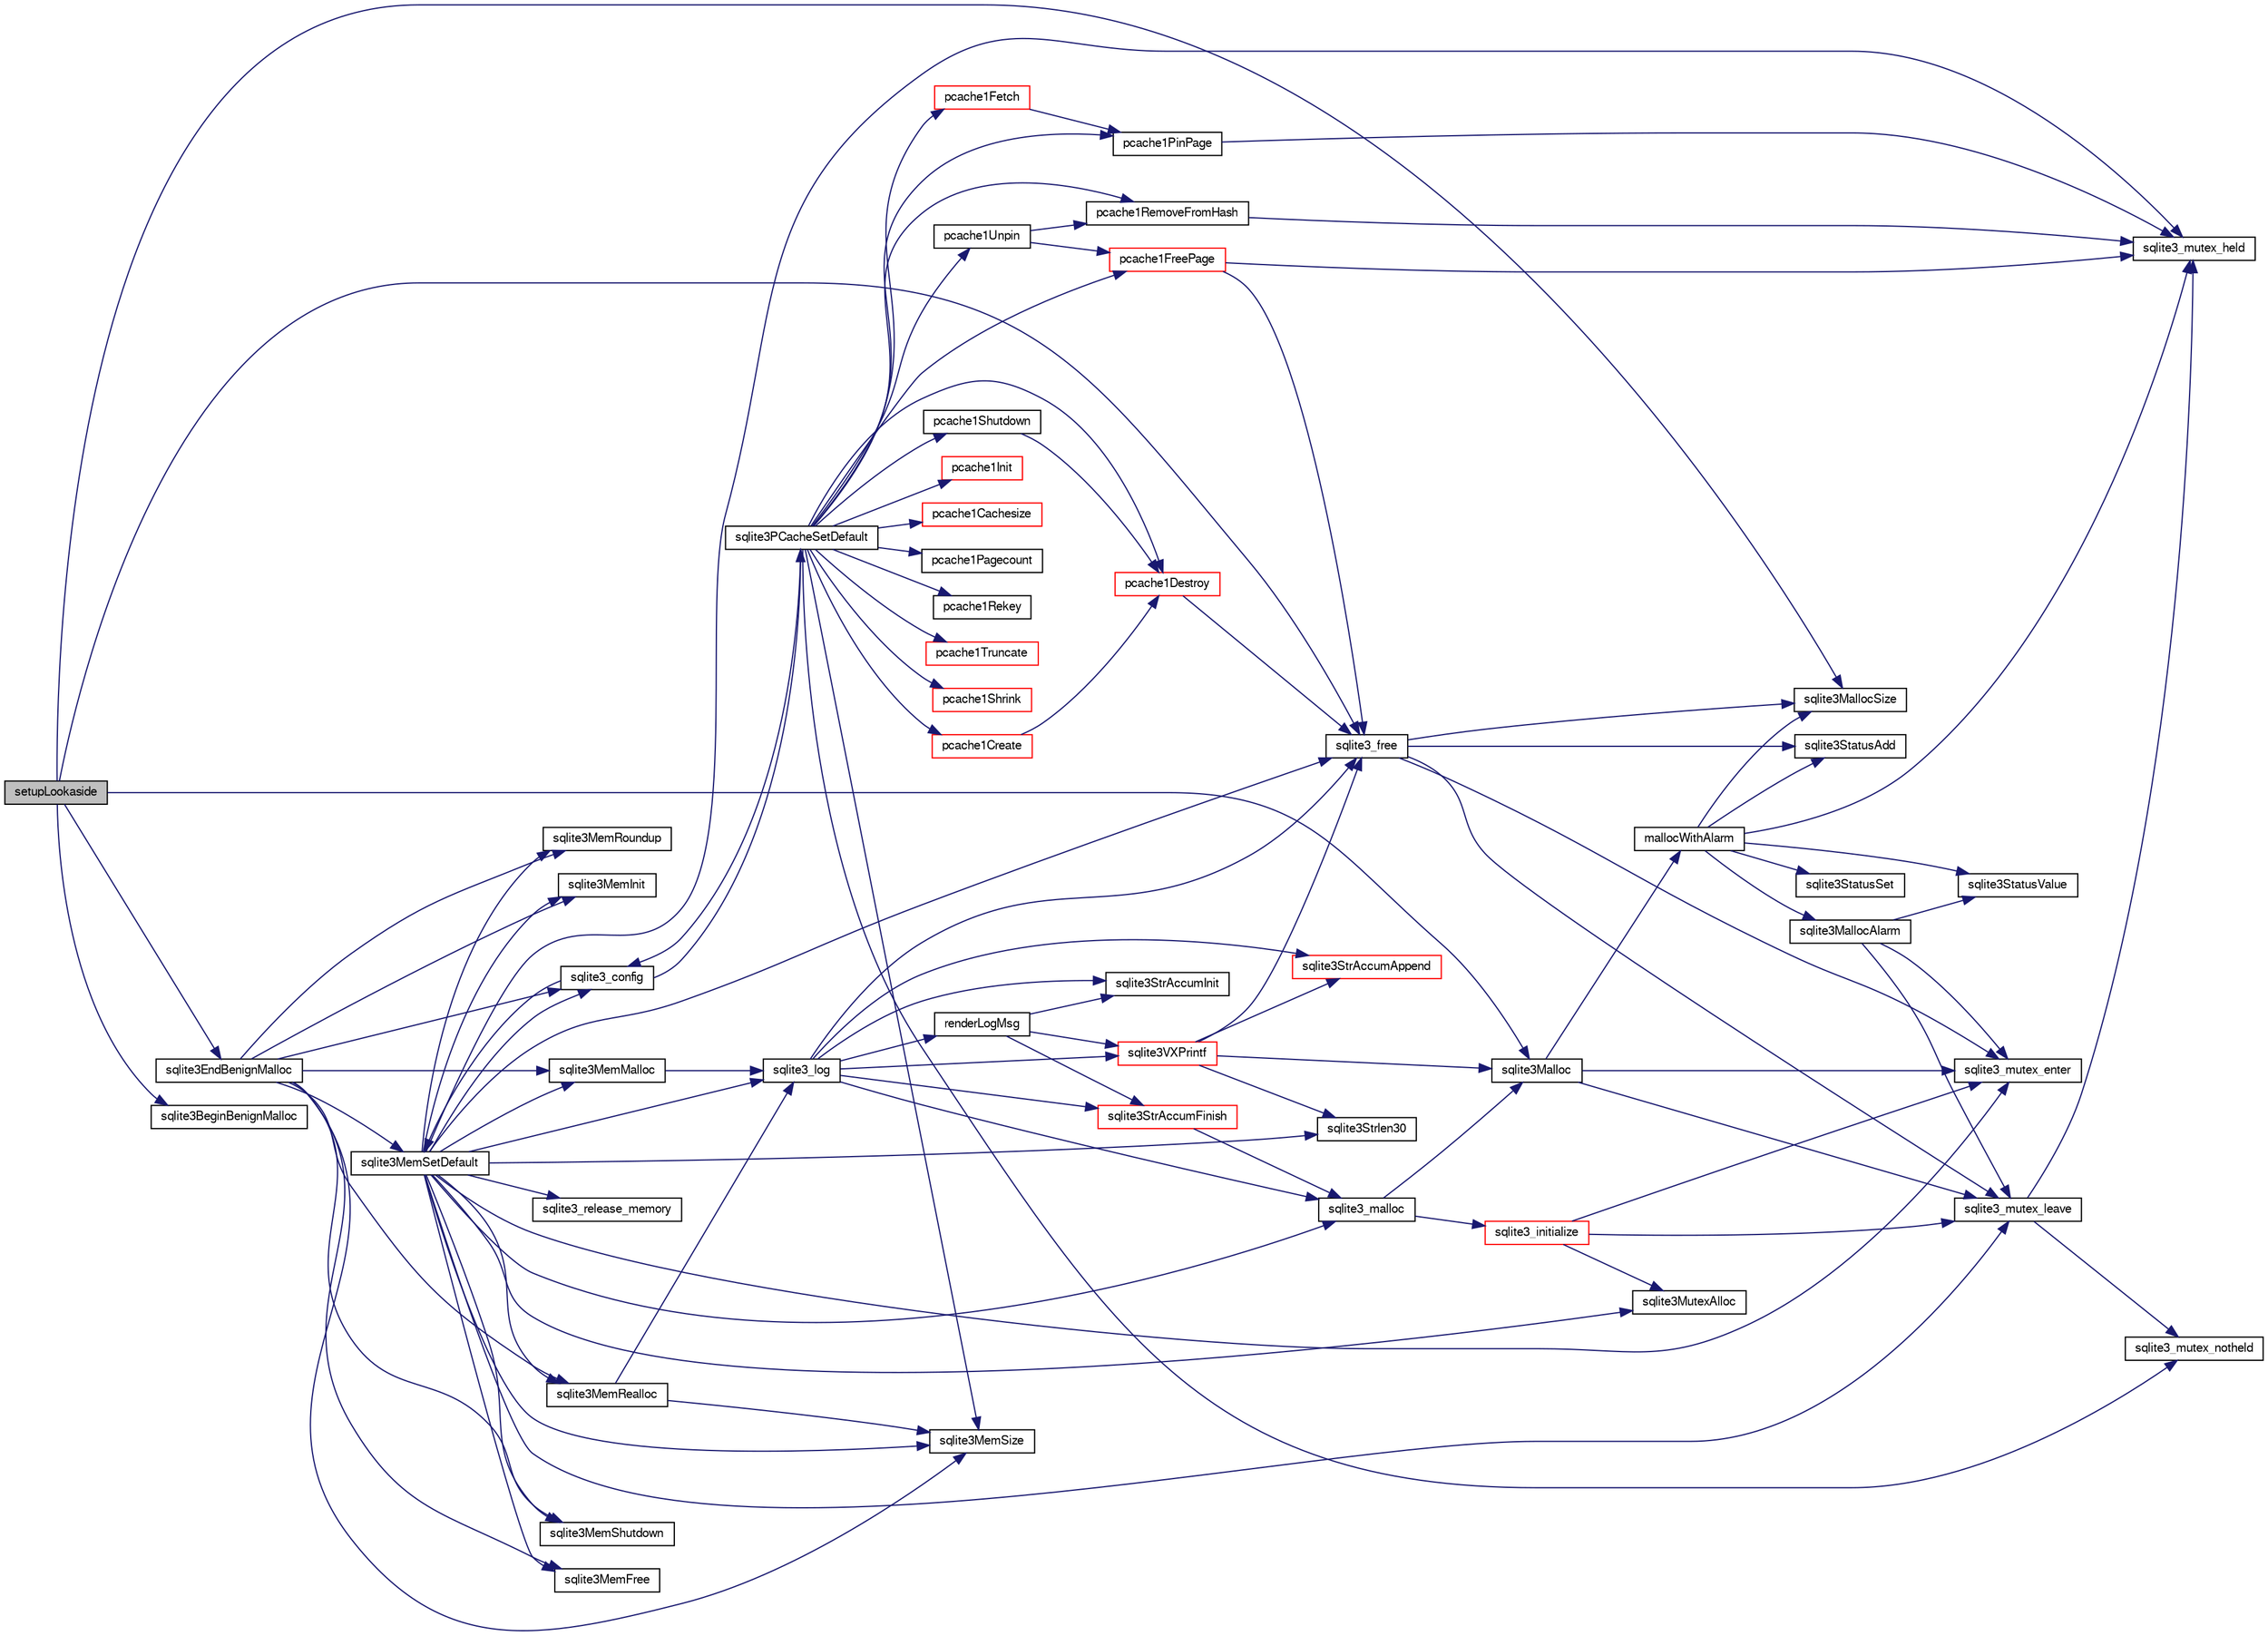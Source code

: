 digraph "setupLookaside"
{
  edge [fontname="FreeSans",fontsize="10",labelfontname="FreeSans",labelfontsize="10"];
  node [fontname="FreeSans",fontsize="10",shape=record];
  rankdir="LR";
  Node294592 [label="setupLookaside",height=0.2,width=0.4,color="black", fillcolor="grey75", style="filled", fontcolor="black"];
  Node294592 -> Node294593 [color="midnightblue",fontsize="10",style="solid",fontname="FreeSans"];
  Node294593 [label="sqlite3_free",height=0.2,width=0.4,color="black", fillcolor="white", style="filled",URL="$sqlite3_8c.html#a6552349e36a8a691af5487999ab09519"];
  Node294593 -> Node294594 [color="midnightblue",fontsize="10",style="solid",fontname="FreeSans"];
  Node294594 [label="sqlite3_mutex_enter",height=0.2,width=0.4,color="black", fillcolor="white", style="filled",URL="$sqlite3_8c.html#a1c12cde690bd89f104de5cbad12a6bf5"];
  Node294593 -> Node294595 [color="midnightblue",fontsize="10",style="solid",fontname="FreeSans"];
  Node294595 [label="sqlite3StatusAdd",height=0.2,width=0.4,color="black", fillcolor="white", style="filled",URL="$sqlite3_8c.html#afa029f93586aeab4cc85360905dae9cd"];
  Node294593 -> Node294596 [color="midnightblue",fontsize="10",style="solid",fontname="FreeSans"];
  Node294596 [label="sqlite3MallocSize",height=0.2,width=0.4,color="black", fillcolor="white", style="filled",URL="$sqlite3_8c.html#acf5d2a5f35270bafb050bd2def576955"];
  Node294593 -> Node294597 [color="midnightblue",fontsize="10",style="solid",fontname="FreeSans"];
  Node294597 [label="sqlite3_mutex_leave",height=0.2,width=0.4,color="black", fillcolor="white", style="filled",URL="$sqlite3_8c.html#a5838d235601dbd3c1fa993555c6bcc93"];
  Node294597 -> Node294598 [color="midnightblue",fontsize="10",style="solid",fontname="FreeSans"];
  Node294598 [label="sqlite3_mutex_held",height=0.2,width=0.4,color="black", fillcolor="white", style="filled",URL="$sqlite3_8c.html#acf77da68932b6bc163c5e68547ecc3e7"];
  Node294597 -> Node294599 [color="midnightblue",fontsize="10",style="solid",fontname="FreeSans"];
  Node294599 [label="sqlite3_mutex_notheld",height=0.2,width=0.4,color="black", fillcolor="white", style="filled",URL="$sqlite3_8c.html#a83967c837c1c000d3b5adcfaa688f5dc"];
  Node294592 -> Node294600 [color="midnightblue",fontsize="10",style="solid",fontname="FreeSans"];
  Node294600 [label="sqlite3BeginBenignMalloc",height=0.2,width=0.4,color="black", fillcolor="white", style="filled",URL="$sqlite3_8c.html#a3344c0e2b1b6df701a1cb326602fac14"];
  Node294592 -> Node294601 [color="midnightblue",fontsize="10",style="solid",fontname="FreeSans"];
  Node294601 [label="sqlite3Malloc",height=0.2,width=0.4,color="black", fillcolor="white", style="filled",URL="$sqlite3_8c.html#a361a2eaa846b1885f123abe46f5d8b2b"];
  Node294601 -> Node294594 [color="midnightblue",fontsize="10",style="solid",fontname="FreeSans"];
  Node294601 -> Node294602 [color="midnightblue",fontsize="10",style="solid",fontname="FreeSans"];
  Node294602 [label="mallocWithAlarm",height=0.2,width=0.4,color="black", fillcolor="white", style="filled",URL="$sqlite3_8c.html#ab070d5cf8e48ec8a6a43cf025d48598b"];
  Node294602 -> Node294598 [color="midnightblue",fontsize="10",style="solid",fontname="FreeSans"];
  Node294602 -> Node294603 [color="midnightblue",fontsize="10",style="solid",fontname="FreeSans"];
  Node294603 [label="sqlite3StatusSet",height=0.2,width=0.4,color="black", fillcolor="white", style="filled",URL="$sqlite3_8c.html#afec7586c01fcb5ea17dc9d7725a589d9"];
  Node294602 -> Node294604 [color="midnightblue",fontsize="10",style="solid",fontname="FreeSans"];
  Node294604 [label="sqlite3StatusValue",height=0.2,width=0.4,color="black", fillcolor="white", style="filled",URL="$sqlite3_8c.html#a30b8ac296c6e200c1fa57708d52c6ef6"];
  Node294602 -> Node294605 [color="midnightblue",fontsize="10",style="solid",fontname="FreeSans"];
  Node294605 [label="sqlite3MallocAlarm",height=0.2,width=0.4,color="black", fillcolor="white", style="filled",URL="$sqlite3_8c.html#ada66988e8471d1198f3219c062377508"];
  Node294605 -> Node294604 [color="midnightblue",fontsize="10",style="solid",fontname="FreeSans"];
  Node294605 -> Node294597 [color="midnightblue",fontsize="10",style="solid",fontname="FreeSans"];
  Node294605 -> Node294594 [color="midnightblue",fontsize="10",style="solid",fontname="FreeSans"];
  Node294602 -> Node294596 [color="midnightblue",fontsize="10",style="solid",fontname="FreeSans"];
  Node294602 -> Node294595 [color="midnightblue",fontsize="10",style="solid",fontname="FreeSans"];
  Node294601 -> Node294597 [color="midnightblue",fontsize="10",style="solid",fontname="FreeSans"];
  Node294592 -> Node294606 [color="midnightblue",fontsize="10",style="solid",fontname="FreeSans"];
  Node294606 [label="sqlite3EndBenignMalloc",height=0.2,width=0.4,color="black", fillcolor="white", style="filled",URL="$sqlite3_8c.html#a4582127cc64d483dc66c7acf9d8d8fbb"];
  Node294606 -> Node294607 [color="midnightblue",fontsize="10",style="solid",fontname="FreeSans"];
  Node294607 [label="sqlite3MemMalloc",height=0.2,width=0.4,color="black", fillcolor="white", style="filled",URL="$sqlite3_8c.html#a53157f1a669f949332f44ca9f15c0a43"];
  Node294607 -> Node294608 [color="midnightblue",fontsize="10",style="solid",fontname="FreeSans"];
  Node294608 [label="sqlite3_log",height=0.2,width=0.4,color="black", fillcolor="white", style="filled",URL="$sqlite3_8c.html#a298c9699bf9c143662c6b1fec4b2dc3b"];
  Node294608 -> Node294609 [color="midnightblue",fontsize="10",style="solid",fontname="FreeSans"];
  Node294609 [label="renderLogMsg",height=0.2,width=0.4,color="black", fillcolor="white", style="filled",URL="$sqlite3_8c.html#a7a02b43ce0a27bb52085c7f446d115af"];
  Node294609 -> Node294610 [color="midnightblue",fontsize="10",style="solid",fontname="FreeSans"];
  Node294610 [label="sqlite3StrAccumInit",height=0.2,width=0.4,color="black", fillcolor="white", style="filled",URL="$sqlite3_8c.html#aabf95e113b9d54d519cd15a56215f560"];
  Node294609 -> Node294611 [color="midnightblue",fontsize="10",style="solid",fontname="FreeSans"];
  Node294611 [label="sqlite3VXPrintf",height=0.2,width=0.4,color="red", fillcolor="white", style="filled",URL="$sqlite3_8c.html#a63c25806c9bd4a2b76f9a0eb232c6bde"];
  Node294611 -> Node294612 [color="midnightblue",fontsize="10",style="solid",fontname="FreeSans"];
  Node294612 [label="sqlite3StrAccumAppend",height=0.2,width=0.4,color="red", fillcolor="white", style="filled",URL="$sqlite3_8c.html#a56664fa33def33c5a5245b623441d5e0"];
  Node294611 -> Node294601 [color="midnightblue",fontsize="10",style="solid",fontname="FreeSans"];
  Node294611 -> Node294678 [color="midnightblue",fontsize="10",style="solid",fontname="FreeSans"];
  Node294678 [label="sqlite3Strlen30",height=0.2,width=0.4,color="black", fillcolor="white", style="filled",URL="$sqlite3_8c.html#a3dcd80ba41f1a308193dee74857b62a7"];
  Node294611 -> Node294593 [color="midnightblue",fontsize="10",style="solid",fontname="FreeSans"];
  Node294609 -> Node294705 [color="midnightblue",fontsize="10",style="solid",fontname="FreeSans"];
  Node294705 [label="sqlite3StrAccumFinish",height=0.2,width=0.4,color="red", fillcolor="white", style="filled",URL="$sqlite3_8c.html#adb7f26b10ac1b847db6f000ef4c2e2ba"];
  Node294705 -> Node294680 [color="midnightblue",fontsize="10",style="solid",fontname="FreeSans"];
  Node294680 [label="sqlite3_malloc",height=0.2,width=0.4,color="black", fillcolor="white", style="filled",URL="$sqlite3_8c.html#ac79dba55fc32b6a840cf5a9769bce7cd"];
  Node294680 -> Node294624 [color="midnightblue",fontsize="10",style="solid",fontname="FreeSans"];
  Node294624 [label="sqlite3_initialize",height=0.2,width=0.4,color="red", fillcolor="white", style="filled",URL="$sqlite3_8c.html#ab0c0ee2d5d4cf8b28e9572296a8861df"];
  Node294624 -> Node294643 [color="midnightblue",fontsize="10",style="solid",fontname="FreeSans"];
  Node294643 [label="sqlite3MutexAlloc",height=0.2,width=0.4,color="black", fillcolor="white", style="filled",URL="$sqlite3_8c.html#a0e3f432ee581f6876b590e7ad7e84e19"];
  Node294624 -> Node294594 [color="midnightblue",fontsize="10",style="solid",fontname="FreeSans"];
  Node294624 -> Node294597 [color="midnightblue",fontsize="10",style="solid",fontname="FreeSans"];
  Node294680 -> Node294601 [color="midnightblue",fontsize="10",style="solid",fontname="FreeSans"];
  Node294608 -> Node294610 [color="midnightblue",fontsize="10",style="solid",fontname="FreeSans"];
  Node294608 -> Node294611 [color="midnightblue",fontsize="10",style="solid",fontname="FreeSans"];
  Node294608 -> Node294705 [color="midnightblue",fontsize="10",style="solid",fontname="FreeSans"];
  Node294608 -> Node294680 [color="midnightblue",fontsize="10",style="solid",fontname="FreeSans"];
  Node294608 -> Node294593 [color="midnightblue",fontsize="10",style="solid",fontname="FreeSans"];
  Node294608 -> Node294612 [color="midnightblue",fontsize="10",style="solid",fontname="FreeSans"];
  Node294606 -> Node294646 [color="midnightblue",fontsize="10",style="solid",fontname="FreeSans"];
  Node294646 [label="sqlite3MemFree",height=0.2,width=0.4,color="black", fillcolor="white", style="filled",URL="$sqlite3_8c.html#a4198492989c7a427e3d704c06058850a"];
  Node294606 -> Node294647 [color="midnightblue",fontsize="10",style="solid",fontname="FreeSans"];
  Node294647 [label="sqlite3MemRealloc",height=0.2,width=0.4,color="black", fillcolor="white", style="filled",URL="$sqlite3_8c.html#addd043cc5742c3b0cf536763cd4e6948"];
  Node294647 -> Node294608 [color="midnightblue",fontsize="10",style="solid",fontname="FreeSans"];
  Node294647 -> Node294648 [color="midnightblue",fontsize="10",style="solid",fontname="FreeSans"];
  Node294648 [label="sqlite3MemSize",height=0.2,width=0.4,color="black", fillcolor="white", style="filled",URL="$sqlite3_8c.html#a564962938d56643e999de431c190f937"];
  Node294606 -> Node294648 [color="midnightblue",fontsize="10",style="solid",fontname="FreeSans"];
  Node294606 -> Node294649 [color="midnightblue",fontsize="10",style="solid",fontname="FreeSans"];
  Node294649 [label="sqlite3MemRoundup",height=0.2,width=0.4,color="black", fillcolor="white", style="filled",URL="$sqlite3_8c.html#ac9d66a2d2d224dfafcf6a49d48436ddc"];
  Node294606 -> Node294650 [color="midnightblue",fontsize="10",style="solid",fontname="FreeSans"];
  Node294650 [label="sqlite3MemInit",height=0.2,width=0.4,color="black", fillcolor="white", style="filled",URL="$sqlite3_8c.html#a1ec61c1becf036ba7fcb571ae51300af"];
  Node294606 -> Node294651 [color="midnightblue",fontsize="10",style="solid",fontname="FreeSans"];
  Node294651 [label="sqlite3MemShutdown",height=0.2,width=0.4,color="black", fillcolor="white", style="filled",URL="$sqlite3_8c.html#a934531b3f7c4743196f453ce6db028dc"];
  Node294606 -> Node294645 [color="midnightblue",fontsize="10",style="solid",fontname="FreeSans"];
  Node294645 [label="sqlite3MemSetDefault",height=0.2,width=0.4,color="black", fillcolor="white", style="filled",URL="$sqlite3_8c.html#a162fbfd727e92c5f8f72625b5ff62549"];
  Node294645 -> Node294607 [color="midnightblue",fontsize="10",style="solid",fontname="FreeSans"];
  Node294645 -> Node294646 [color="midnightblue",fontsize="10",style="solid",fontname="FreeSans"];
  Node294645 -> Node294647 [color="midnightblue",fontsize="10",style="solid",fontname="FreeSans"];
  Node294645 -> Node294648 [color="midnightblue",fontsize="10",style="solid",fontname="FreeSans"];
  Node294645 -> Node294649 [color="midnightblue",fontsize="10",style="solid",fontname="FreeSans"];
  Node294645 -> Node294650 [color="midnightblue",fontsize="10",style="solid",fontname="FreeSans"];
  Node294645 -> Node294651 [color="midnightblue",fontsize="10",style="solid",fontname="FreeSans"];
  Node294645 -> Node294652 [color="midnightblue",fontsize="10",style="solid",fontname="FreeSans"];
  Node294652 [label="sqlite3_config",height=0.2,width=0.4,color="black", fillcolor="white", style="filled",URL="$sqlite3_8c.html#a74ad420b6f26bc06a04ff6ecec8a8c91"];
  Node294652 -> Node294645 [color="midnightblue",fontsize="10",style="solid",fontname="FreeSans"];
  Node294652 -> Node294653 [color="midnightblue",fontsize="10",style="solid",fontname="FreeSans"];
  Node294653 [label="sqlite3PCacheSetDefault",height=0.2,width=0.4,color="black", fillcolor="white", style="filled",URL="$sqlite3_8c.html#a91974afe7709a742451438556ee0c70c"];
  Node294653 -> Node294654 [color="midnightblue",fontsize="10",style="solid",fontname="FreeSans"];
  Node294654 [label="pcache1Init",height=0.2,width=0.4,color="red", fillcolor="white", style="filled",URL="$sqlite3_8c.html#a05e9c1daf3dd812db1d769b69b20e069"];
  Node294653 -> Node294656 [color="midnightblue",fontsize="10",style="solid",fontname="FreeSans"];
  Node294656 [label="pcache1Shutdown",height=0.2,width=0.4,color="black", fillcolor="white", style="filled",URL="$sqlite3_8c.html#a707b7714a99d68e6858d4305b2a02579"];
  Node294656 -> Node294657 [color="midnightblue",fontsize="10",style="solid",fontname="FreeSans"];
  Node294657 [label="pcache1Destroy",height=0.2,width=0.4,color="red", fillcolor="white", style="filled",URL="$sqlite3_8c.html#af128220dedcda78a71f3283ece247258"];
  Node294657 -> Node294593 [color="midnightblue",fontsize="10",style="solid",fontname="FreeSans"];
  Node294653 -> Node294664 [color="midnightblue",fontsize="10",style="solid",fontname="FreeSans"];
  Node294664 [label="pcache1Create",height=0.2,width=0.4,color="red", fillcolor="white", style="filled",URL="$sqlite3_8c.html#a44cfeb7ecaf2b6aa54934d3deaee8919"];
  Node294664 -> Node294657 [color="midnightblue",fontsize="10",style="solid",fontname="FreeSans"];
  Node294653 -> Node294666 [color="midnightblue",fontsize="10",style="solid",fontname="FreeSans"];
  Node294666 [label="pcache1Cachesize",height=0.2,width=0.4,color="red", fillcolor="white", style="filled",URL="$sqlite3_8c.html#a071ef90a5e389826abcea7883ff2cd05"];
  Node294653 -> Node294667 [color="midnightblue",fontsize="10",style="solid",fontname="FreeSans"];
  Node294667 [label="pcache1Pagecount",height=0.2,width=0.4,color="black", fillcolor="white", style="filled",URL="$sqlite3_8c.html#aad313c3d8464ce3154a2a31409c5c625"];
  Node294653 -> Node294668 [color="midnightblue",fontsize="10",style="solid",fontname="FreeSans"];
  Node294668 [label="pcache1Fetch",height=0.2,width=0.4,color="red", fillcolor="white", style="filled",URL="$sqlite3_8c.html#a745bc37e2a945b10e6b23a6fe6c35411"];
  Node294668 -> Node294659 [color="midnightblue",fontsize="10",style="solid",fontname="FreeSans"];
  Node294659 [label="pcache1PinPage",height=0.2,width=0.4,color="black", fillcolor="white", style="filled",URL="$sqlite3_8c.html#a8c56f8763581386fa892a46f77c8d684"];
  Node294659 -> Node294598 [color="midnightblue",fontsize="10",style="solid",fontname="FreeSans"];
  Node294653 -> Node294674 [color="midnightblue",fontsize="10",style="solid",fontname="FreeSans"];
  Node294674 [label="pcache1Unpin",height=0.2,width=0.4,color="black", fillcolor="white", style="filled",URL="$sqlite3_8c.html#a5f9a5ef3862388dc0b104f9efea3f8c5"];
  Node294674 -> Node294663 [color="midnightblue",fontsize="10",style="solid",fontname="FreeSans"];
  Node294663 [label="pcache1RemoveFromHash",height=0.2,width=0.4,color="black", fillcolor="white", style="filled",URL="$sqlite3_8c.html#a1b58eae8a9fe64c0c817a74a2ac7ad41"];
  Node294663 -> Node294598 [color="midnightblue",fontsize="10",style="solid",fontname="FreeSans"];
  Node294674 -> Node294660 [color="midnightblue",fontsize="10",style="solid",fontname="FreeSans"];
  Node294660 [label="pcache1FreePage",height=0.2,width=0.4,color="red", fillcolor="white", style="filled",URL="$sqlite3_8c.html#aa3f573a706805bb81ef72ff65ffcdb79"];
  Node294660 -> Node294598 [color="midnightblue",fontsize="10",style="solid",fontname="FreeSans"];
  Node294660 -> Node294593 [color="midnightblue",fontsize="10",style="solid",fontname="FreeSans"];
  Node294653 -> Node294675 [color="midnightblue",fontsize="10",style="solid",fontname="FreeSans"];
  Node294675 [label="pcache1Rekey",height=0.2,width=0.4,color="black", fillcolor="white", style="filled",URL="$sqlite3_8c.html#af4b8e7f81a3c3379d34aa2060102fcfe"];
  Node294653 -> Node294676 [color="midnightblue",fontsize="10",style="solid",fontname="FreeSans"];
  Node294676 [label="pcache1Truncate",height=0.2,width=0.4,color="red", fillcolor="white", style="filled",URL="$sqlite3_8c.html#ab21c5f71467aa7cfe1d1da105ecab289"];
  Node294653 -> Node294657 [color="midnightblue",fontsize="10",style="solid",fontname="FreeSans"];
  Node294653 -> Node294677 [color="midnightblue",fontsize="10",style="solid",fontname="FreeSans"];
  Node294677 [label="pcache1Shrink",height=0.2,width=0.4,color="red", fillcolor="white", style="filled",URL="$sqlite3_8c.html#a7f62f5f6d03ab88020fa8e2ab80ca38e"];
  Node294653 -> Node294652 [color="midnightblue",fontsize="10",style="solid",fontname="FreeSans"];
  Node294653 -> Node294599 [color="midnightblue",fontsize="10",style="solid",fontname="FreeSans"];
  Node294653 -> Node294648 [color="midnightblue",fontsize="10",style="solid",fontname="FreeSans"];
  Node294653 -> Node294659 [color="midnightblue",fontsize="10",style="solid",fontname="FreeSans"];
  Node294653 -> Node294663 [color="midnightblue",fontsize="10",style="solid",fontname="FreeSans"];
  Node294653 -> Node294660 [color="midnightblue",fontsize="10",style="solid",fontname="FreeSans"];
  Node294645 -> Node294643 [color="midnightblue",fontsize="10",style="solid",fontname="FreeSans"];
  Node294645 -> Node294594 [color="midnightblue",fontsize="10",style="solid",fontname="FreeSans"];
  Node294645 -> Node294597 [color="midnightblue",fontsize="10",style="solid",fontname="FreeSans"];
  Node294645 -> Node294678 [color="midnightblue",fontsize="10",style="solid",fontname="FreeSans"];
  Node294645 -> Node294598 [color="midnightblue",fontsize="10",style="solid",fontname="FreeSans"];
  Node294645 -> Node294679 [color="midnightblue",fontsize="10",style="solid",fontname="FreeSans"];
  Node294679 [label="sqlite3_release_memory",height=0.2,width=0.4,color="black", fillcolor="white", style="filled",URL="$sqlite3_8c.html#a91037e7ef182e008677dae146e15cf92"];
  Node294645 -> Node294680 [color="midnightblue",fontsize="10",style="solid",fontname="FreeSans"];
  Node294645 -> Node294593 [color="midnightblue",fontsize="10",style="solid",fontname="FreeSans"];
  Node294645 -> Node294608 [color="midnightblue",fontsize="10",style="solid",fontname="FreeSans"];
  Node294606 -> Node294652 [color="midnightblue",fontsize="10",style="solid",fontname="FreeSans"];
  Node294592 -> Node294596 [color="midnightblue",fontsize="10",style="solid",fontname="FreeSans"];
}

